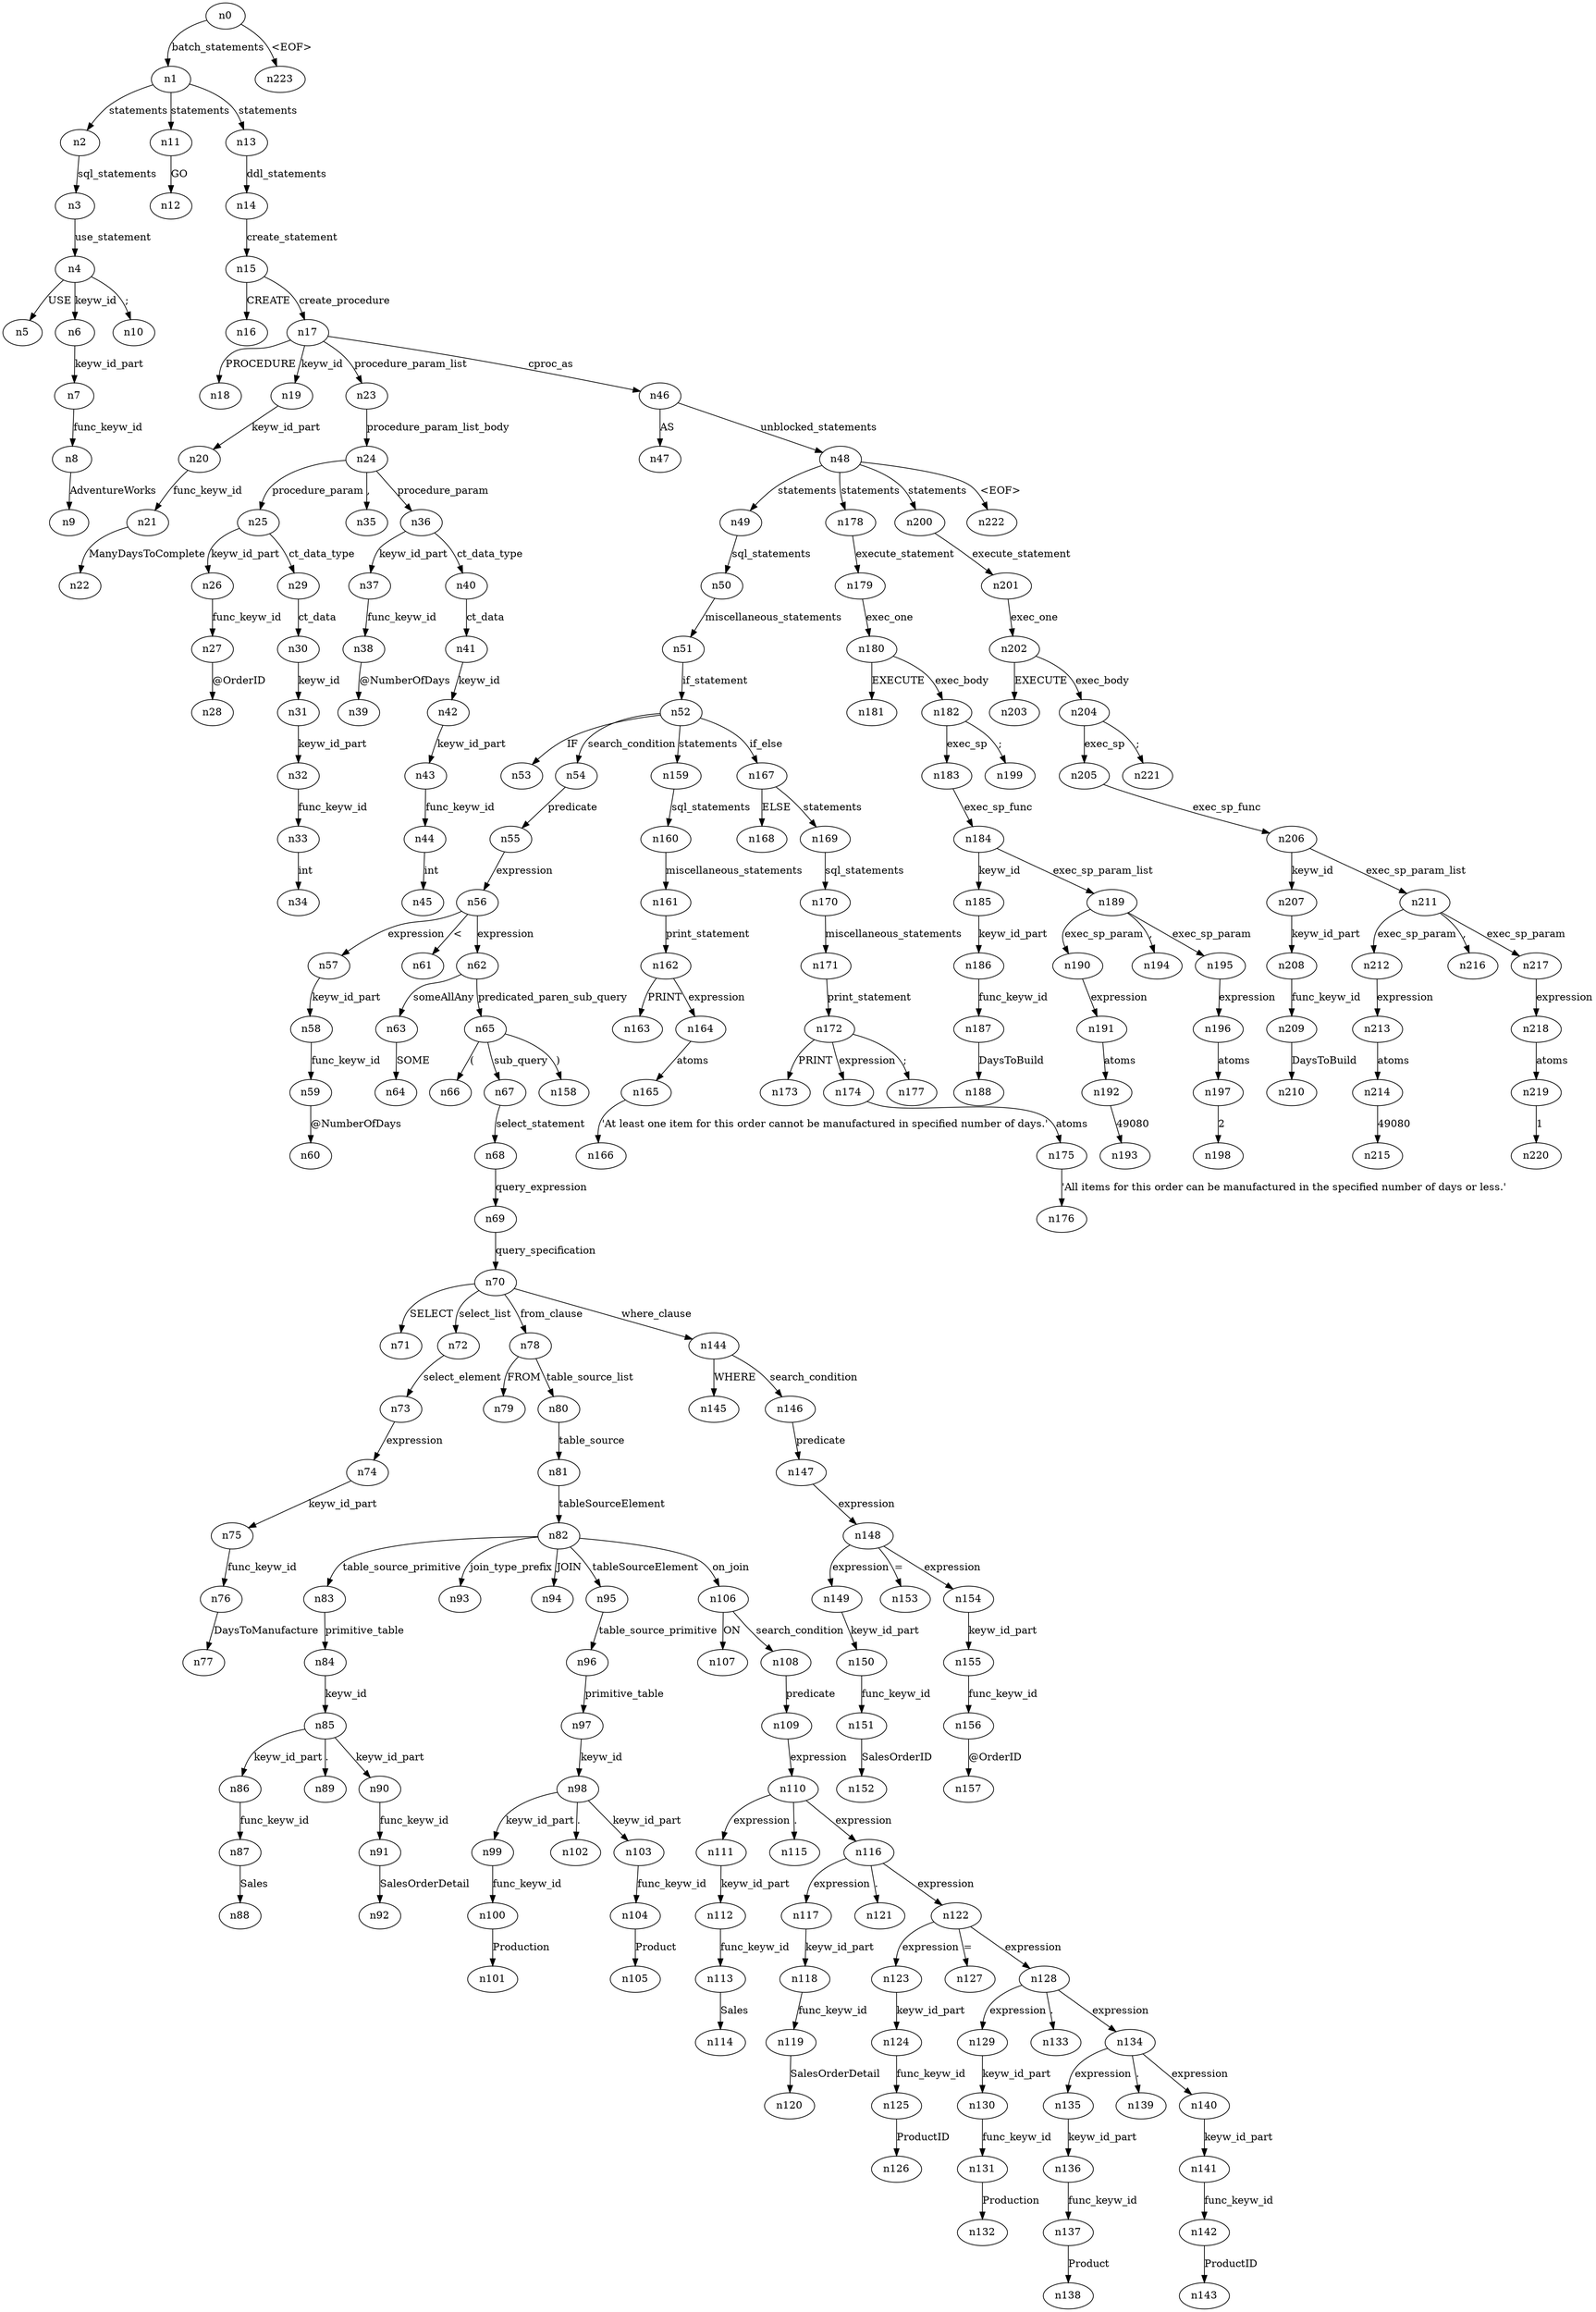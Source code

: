 digraph ParseTree {
  n0 -> n1 [label="batch_statements"];
  n1 -> n2 [label="statements"];
  n2 -> n3 [label="sql_statements"];
  n3 -> n4 [label="use_statement"];
  n4 -> n5 [label="USE"];
  n4 -> n6 [label="keyw_id"];
  n6 -> n7 [label="keyw_id_part"];
  n7 -> n8 [label="func_keyw_id"];
  n8 -> n9 [label="AdventureWorks"];
  n4 -> n10 [label=";"];
  n1 -> n11 [label="statements"];
  n11 -> n12 [label="GO"];
  n1 -> n13 [label="statements"];
  n13 -> n14 [label="ddl_statements"];
  n14 -> n15 [label="create_statement"];
  n15 -> n16 [label="CREATE"];
  n15 -> n17 [label="create_procedure"];
  n17 -> n18 [label="PROCEDURE"];
  n17 -> n19 [label="keyw_id"];
  n19 -> n20 [label="keyw_id_part"];
  n20 -> n21 [label="func_keyw_id"];
  n21 -> n22 [label="ManyDaysToComplete"];
  n17 -> n23 [label="procedure_param_list"];
  n23 -> n24 [label="procedure_param_list_body"];
  n24 -> n25 [label="procedure_param"];
  n25 -> n26 [label="keyw_id_part"];
  n26 -> n27 [label="func_keyw_id"];
  n27 -> n28 [label="@OrderID"];
  n25 -> n29 [label="ct_data_type"];
  n29 -> n30 [label="ct_data"];
  n30 -> n31 [label="keyw_id"];
  n31 -> n32 [label="keyw_id_part"];
  n32 -> n33 [label="func_keyw_id"];
  n33 -> n34 [label="int"];
  n24 -> n35 [label=","];
  n24 -> n36 [label="procedure_param"];
  n36 -> n37 [label="keyw_id_part"];
  n37 -> n38 [label="func_keyw_id"];
  n38 -> n39 [label="@NumberOfDays"];
  n36 -> n40 [label="ct_data_type"];
  n40 -> n41 [label="ct_data"];
  n41 -> n42 [label="keyw_id"];
  n42 -> n43 [label="keyw_id_part"];
  n43 -> n44 [label="func_keyw_id"];
  n44 -> n45 [label="int"];
  n17 -> n46 [label="cproc_as"];
  n46 -> n47 [label="AS"];
  n46 -> n48 [label="unblocked_statements"];
  n48 -> n49 [label="statements"];
  n49 -> n50 [label="sql_statements"];
  n50 -> n51 [label="miscellaneous_statements"];
  n51 -> n52 [label="if_statement"];
  n52 -> n53 [label="IF"];
  n52 -> n54 [label="search_condition"];
  n54 -> n55 [label="predicate"];
  n55 -> n56 [label="expression"];
  n56 -> n57 [label="expression"];
  n57 -> n58 [label="keyw_id_part"];
  n58 -> n59 [label="func_keyw_id"];
  n59 -> n60 [label="@NumberOfDays"];
  n56 -> n61 [label="<"];
  n56 -> n62 [label="expression"];
  n62 -> n63 [label="someAllAny"];
  n63 -> n64 [label="SOME"];
  n62 -> n65 [label="predicated_paren_sub_query"];
  n65 -> n66 [label="("];
  n65 -> n67 [label="sub_query"];
  n67 -> n68 [label="select_statement"];
  n68 -> n69 [label="query_expression"];
  n69 -> n70 [label="query_specification"];
  n70 -> n71 [label="SELECT"];
  n70 -> n72 [label="select_list"];
  n72 -> n73 [label="select_element"];
  n73 -> n74 [label="expression"];
  n74 -> n75 [label="keyw_id_part"];
  n75 -> n76 [label="func_keyw_id"];
  n76 -> n77 [label="DaysToManufacture"];
  n70 -> n78 [label="from_clause"];
  n78 -> n79 [label="FROM"];
  n78 -> n80 [label="table_source_list"];
  n80 -> n81 [label="table_source"];
  n81 -> n82 [label="tableSourceElement"];
  n82 -> n83 [label="table_source_primitive"];
  n83 -> n84 [label="primitive_table"];
  n84 -> n85 [label="keyw_id"];
  n85 -> n86 [label="keyw_id_part"];
  n86 -> n87 [label="func_keyw_id"];
  n87 -> n88 [label="Sales"];
  n85 -> n89 [label="."];
  n85 -> n90 [label="keyw_id_part"];
  n90 -> n91 [label="func_keyw_id"];
  n91 -> n92 [label="SalesOrderDetail"];
  n82 -> n93 [label="join_type_prefix"];
  n82 -> n94 [label="JOIN"];
  n82 -> n95 [label="tableSourceElement"];
  n95 -> n96 [label="table_source_primitive"];
  n96 -> n97 [label="primitive_table"];
  n97 -> n98 [label="keyw_id"];
  n98 -> n99 [label="keyw_id_part"];
  n99 -> n100 [label="func_keyw_id"];
  n100 -> n101 [label="Production"];
  n98 -> n102 [label="."];
  n98 -> n103 [label="keyw_id_part"];
  n103 -> n104 [label="func_keyw_id"];
  n104 -> n105 [label="Product"];
  n82 -> n106 [label="on_join"];
  n106 -> n107 [label="ON"];
  n106 -> n108 [label="search_condition"];
  n108 -> n109 [label="predicate"];
  n109 -> n110 [label="expression"];
  n110 -> n111 [label="expression"];
  n111 -> n112 [label="keyw_id_part"];
  n112 -> n113 [label="func_keyw_id"];
  n113 -> n114 [label="Sales"];
  n110 -> n115 [label="."];
  n110 -> n116 [label="expression"];
  n116 -> n117 [label="expression"];
  n117 -> n118 [label="keyw_id_part"];
  n118 -> n119 [label="func_keyw_id"];
  n119 -> n120 [label="SalesOrderDetail"];
  n116 -> n121 [label="."];
  n116 -> n122 [label="expression"];
  n122 -> n123 [label="expression"];
  n123 -> n124 [label="keyw_id_part"];
  n124 -> n125 [label="func_keyw_id"];
  n125 -> n126 [label="ProductID"];
  n122 -> n127 [label="="];
  n122 -> n128 [label="expression"];
  n128 -> n129 [label="expression"];
  n129 -> n130 [label="keyw_id_part"];
  n130 -> n131 [label="func_keyw_id"];
  n131 -> n132 [label="Production"];
  n128 -> n133 [label="."];
  n128 -> n134 [label="expression"];
  n134 -> n135 [label="expression"];
  n135 -> n136 [label="keyw_id_part"];
  n136 -> n137 [label="func_keyw_id"];
  n137 -> n138 [label="Product"];
  n134 -> n139 [label="."];
  n134 -> n140 [label="expression"];
  n140 -> n141 [label="keyw_id_part"];
  n141 -> n142 [label="func_keyw_id"];
  n142 -> n143 [label="ProductID"];
  n70 -> n144 [label="where_clause"];
  n144 -> n145 [label="WHERE"];
  n144 -> n146 [label="search_condition"];
  n146 -> n147 [label="predicate"];
  n147 -> n148 [label="expression"];
  n148 -> n149 [label="expression"];
  n149 -> n150 [label="keyw_id_part"];
  n150 -> n151 [label="func_keyw_id"];
  n151 -> n152 [label="SalesOrderID"];
  n148 -> n153 [label="="];
  n148 -> n154 [label="expression"];
  n154 -> n155 [label="keyw_id_part"];
  n155 -> n156 [label="func_keyw_id"];
  n156 -> n157 [label="@OrderID"];
  n65 -> n158 [label=")"];
  n52 -> n159 [label="statements"];
  n159 -> n160 [label="sql_statements"];
  n160 -> n161 [label="miscellaneous_statements"];
  n161 -> n162 [label="print_statement"];
  n162 -> n163 [label="PRINT"];
  n162 -> n164 [label="expression"];
  n164 -> n165 [label="atoms"];
  n165 -> n166 [label="'At least one item for this order cannot be manufactured in specified number of days.'"];
  n52 -> n167 [label="if_else"];
  n167 -> n168 [label="ELSE"];
  n167 -> n169 [label="statements"];
  n169 -> n170 [label="sql_statements"];
  n170 -> n171 [label="miscellaneous_statements"];
  n171 -> n172 [label="print_statement"];
  n172 -> n173 [label="PRINT"];
  n172 -> n174 [label="expression"];
  n174 -> n175 [label="atoms"];
  n175 -> n176 [label="'All items for this order can be manufactured in the specified number of days or less.'"];
  n172 -> n177 [label=";"];
  n48 -> n178 [label="statements"];
  n178 -> n179 [label="execute_statement"];
  n179 -> n180 [label="exec_one"];
  n180 -> n181 [label="EXECUTE"];
  n180 -> n182 [label="exec_body"];
  n182 -> n183 [label="exec_sp"];
  n183 -> n184 [label="exec_sp_func"];
  n184 -> n185 [label="keyw_id"];
  n185 -> n186 [label="keyw_id_part"];
  n186 -> n187 [label="func_keyw_id"];
  n187 -> n188 [label="DaysToBuild"];
  n184 -> n189 [label="exec_sp_param_list"];
  n189 -> n190 [label="exec_sp_param"];
  n190 -> n191 [label="expression"];
  n191 -> n192 [label="atoms"];
  n192 -> n193 [label="49080"];
  n189 -> n194 [label=","];
  n189 -> n195 [label="exec_sp_param"];
  n195 -> n196 [label="expression"];
  n196 -> n197 [label="atoms"];
  n197 -> n198 [label="2"];
  n182 -> n199 [label=";"];
  n48 -> n200 [label="statements"];
  n200 -> n201 [label="execute_statement"];
  n201 -> n202 [label="exec_one"];
  n202 -> n203 [label="EXECUTE"];
  n202 -> n204 [label="exec_body"];
  n204 -> n205 [label="exec_sp"];
  n205 -> n206 [label="exec_sp_func"];
  n206 -> n207 [label="keyw_id"];
  n207 -> n208 [label="keyw_id_part"];
  n208 -> n209 [label="func_keyw_id"];
  n209 -> n210 [label="DaysToBuild"];
  n206 -> n211 [label="exec_sp_param_list"];
  n211 -> n212 [label="exec_sp_param"];
  n212 -> n213 [label="expression"];
  n213 -> n214 [label="atoms"];
  n214 -> n215 [label="49080"];
  n211 -> n216 [label=","];
  n211 -> n217 [label="exec_sp_param"];
  n217 -> n218 [label="expression"];
  n218 -> n219 [label="atoms"];
  n219 -> n220 [label="1"];
  n204 -> n221 [label=";"];
  n48 -> n222 [label="<EOF>"];
  n0 -> n223 [label="<EOF>"];
}
